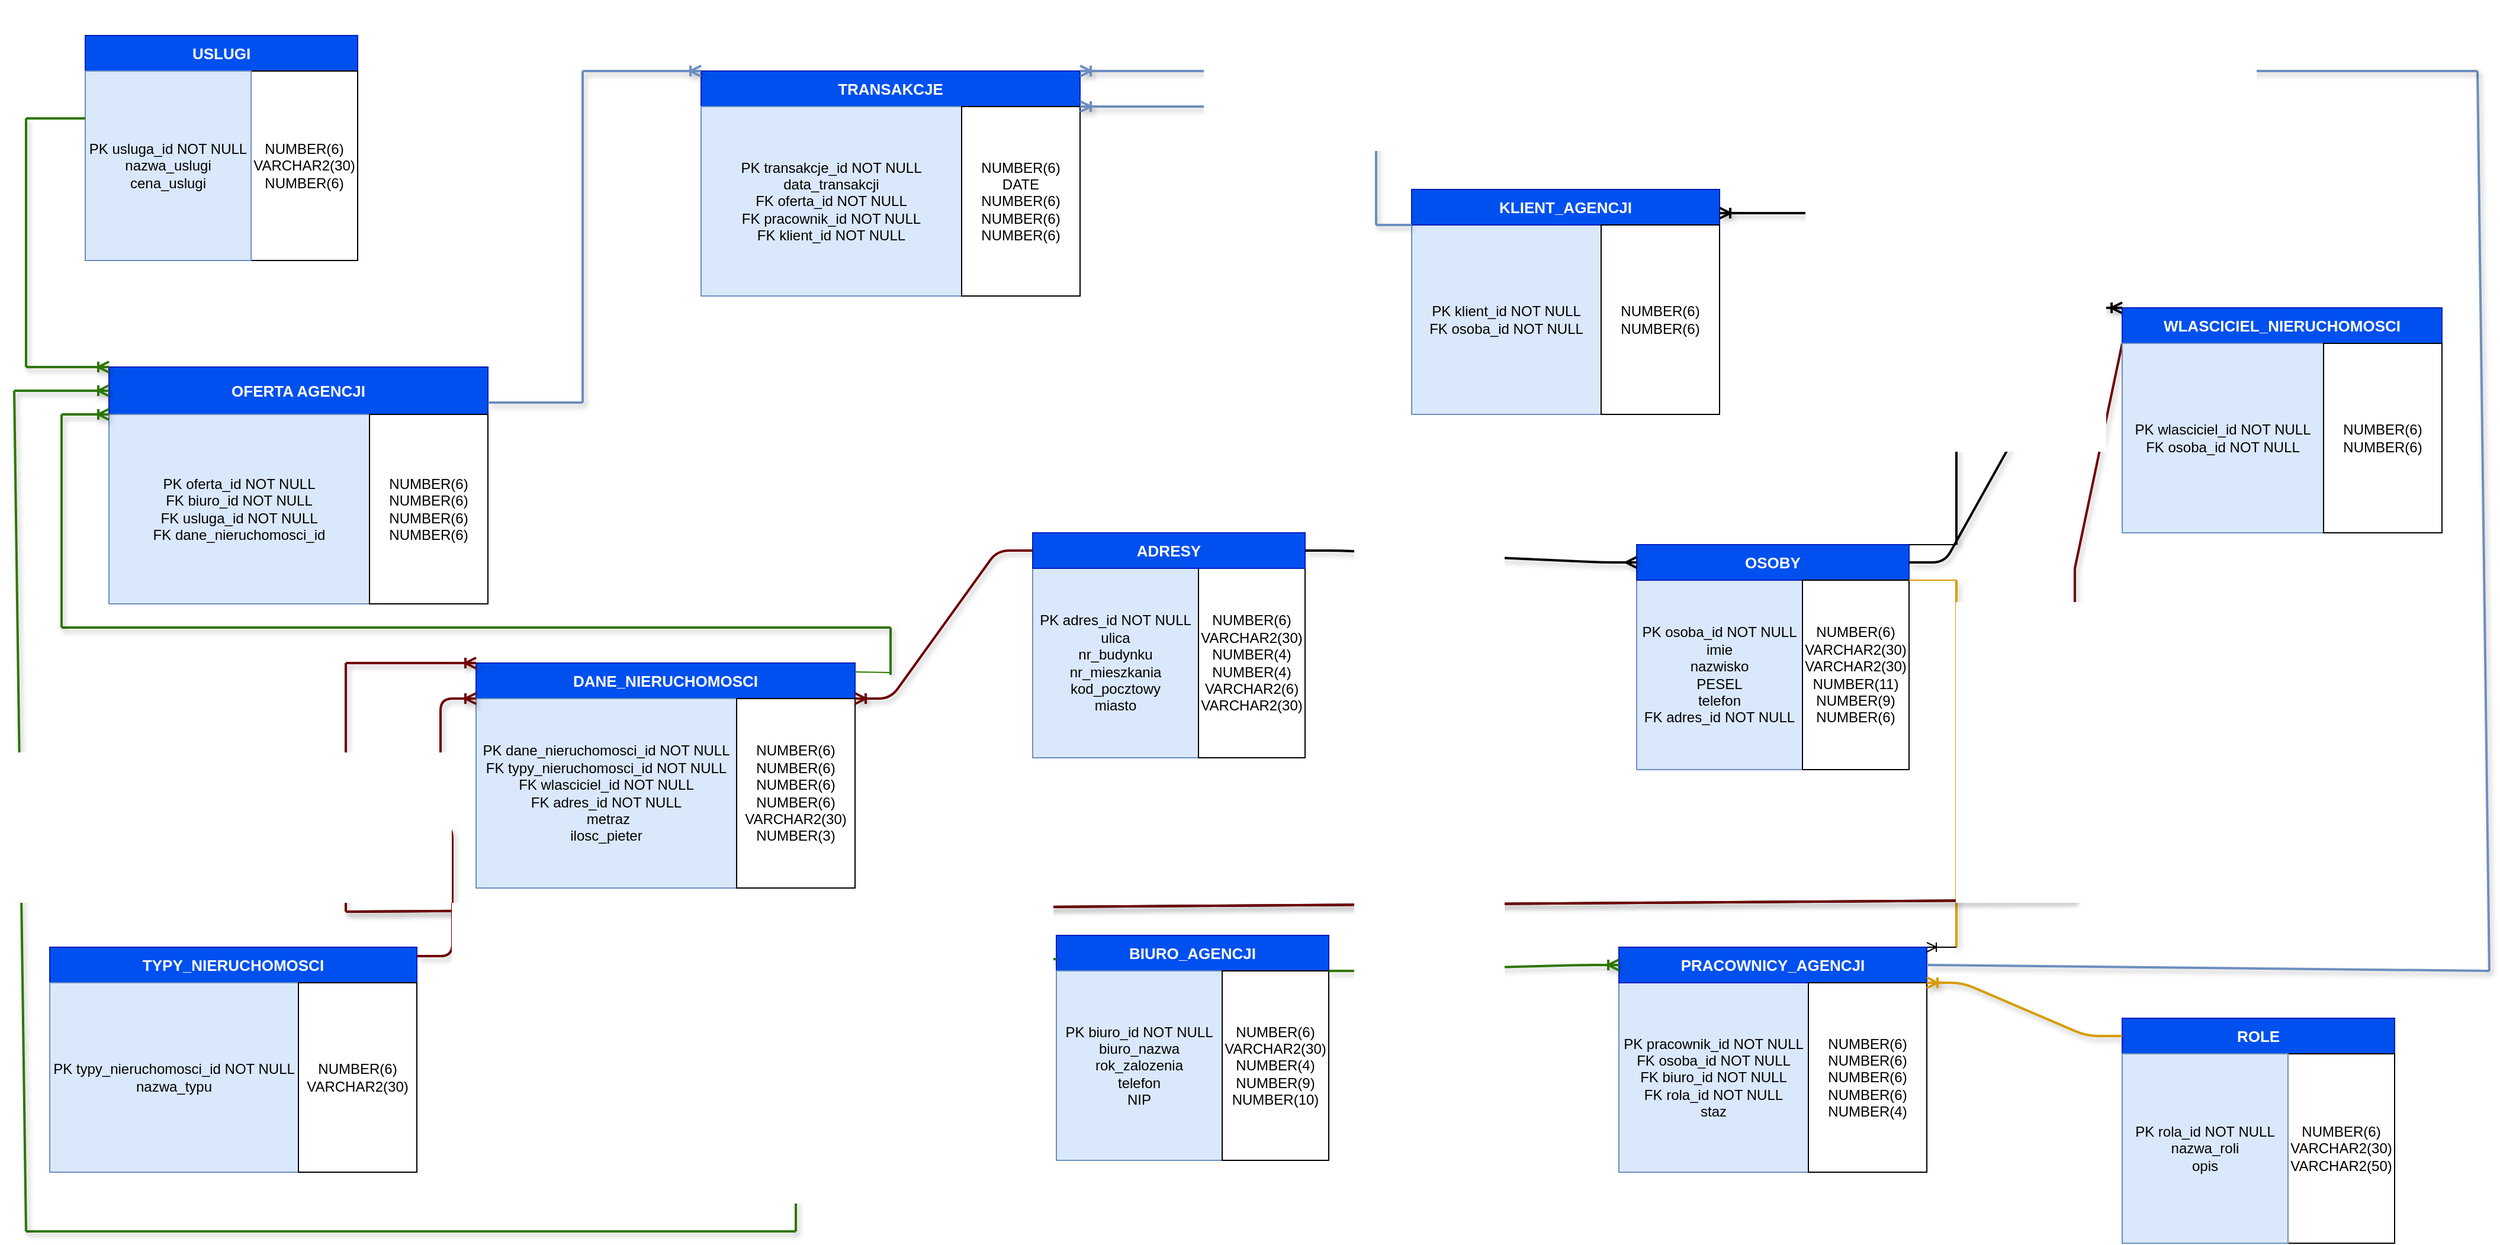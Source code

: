 <mxfile version="16.2.2" type="device"><diagram id="x3S8lb5ky8qLZGliVBQX" name="Page-1"><mxGraphModel dx="2844" dy="1474" grid="1" gridSize="10" guides="1" tooltips="1" connect="1" arrows="1" fold="1" page="1" pageScale="1" pageWidth="3300" pageHeight="4681" math="0" shadow="0"><root><mxCell id="0"/><mxCell id="1" parent="0"/><mxCell id="7Z5FyoVre9WC-14nDGA9-3" value="" style="group" parent="1" vertex="1" connectable="0"><mxGeometry x="1470" y="500" width="230" height="190" as="geometry"/></mxCell><mxCell id="DuKHvbXo3TppNZbiKY4A-8" value="PK osoba_id NOT NULL&lt;br&gt;imie&lt;br&gt;nazwisko&lt;br&gt;PESEL&lt;br&gt;telefon&lt;br&gt;FK adres_id NOT NULL" style="rounded=0;whiteSpace=wrap;html=1;fillColor=#dae8fc;strokeColor=#6c8ebf;" parent="7Z5FyoVre9WC-14nDGA9-3" vertex="1"><mxGeometry y="30" width="140" height="160" as="geometry"/></mxCell><mxCell id="DuKHvbXo3TppNZbiKY4A-10" value="OSOBY" style="rounded=0;whiteSpace=wrap;html=1;fillColor=#0050ef;strokeColor=#001DBC;fontStyle=1;fontSize=13;fontColor=#ffffff;" parent="7Z5FyoVre9WC-14nDGA9-3" vertex="1"><mxGeometry width="230" height="30" as="geometry"/></mxCell><mxCell id="DuKHvbXo3TppNZbiKY4A-11" value="NUMBER(6)&lt;br&gt;VARCHAR2(30)&lt;br&gt;VARCHAR2(30)&lt;br&gt;NUMBER(11)&lt;br&gt;NUMBER(9)&lt;br&gt;NUMBER(6)" style="rounded=0;whiteSpace=wrap;html=1;" parent="7Z5FyoVre9WC-14nDGA9-3" vertex="1"><mxGeometry x="140" y="30" width="90" height="160" as="geometry"/></mxCell><mxCell id="7Z5FyoVre9WC-14nDGA9-5" value="" style="group" parent="1" vertex="1" connectable="0"><mxGeometry x="980" y="830" width="230" height="190" as="geometry"/></mxCell><mxCell id="DuKHvbXo3TppNZbiKY4A-1" value="BIURO_AGENCJI" style="rounded=0;whiteSpace=wrap;html=1;fillColor=#0050ef;strokeColor=#001DBC;fontStyle=1;fontSize=13;fontColor=#ffffff;" parent="7Z5FyoVre9WC-14nDGA9-5" vertex="1"><mxGeometry width="230" height="30" as="geometry"/></mxCell><mxCell id="DuKHvbXo3TppNZbiKY4A-2" value="PK biuro_id NOT NULL&lt;br&gt;biuro_nazwa&lt;br&gt;rok_zalozenia&lt;br&gt;telefon&lt;br&gt;NIP" style="rounded=0;whiteSpace=wrap;html=1;fillColor=#dae8fc;strokeColor=#6c8ebf;" parent="7Z5FyoVre9WC-14nDGA9-5" vertex="1"><mxGeometry y="30" width="140" height="160" as="geometry"/></mxCell><mxCell id="DuKHvbXo3TppNZbiKY4A-3" value="NUMBER(6)&lt;br&gt;VARCHAR2(30)&lt;br&gt;NUMBER(4)&lt;br&gt;NUMBER(9)&lt;br&gt;NUMBER(10)" style="rounded=0;whiteSpace=wrap;html=1;" parent="7Z5FyoVre9WC-14nDGA9-5" vertex="1"><mxGeometry x="140" y="30" width="90" height="160" as="geometry"/></mxCell><mxCell id="7Z5FyoVre9WC-14nDGA9-6" value="" style="group" parent="1" vertex="1" connectable="0"><mxGeometry x="1455" y="840" width="260" height="190" as="geometry"/></mxCell><mxCell id="DuKHvbXo3TppNZbiKY4A-15" value="PK pracownik_id NOT NULL&lt;br&gt;FK osoba_id NOT NULL&lt;br&gt;FK biuro_id NOT NULL&lt;br&gt;FK rola_id NOT NULL&lt;br&gt;staz" style="rounded=0;whiteSpace=wrap;html=1;fillColor=#dae8fc;strokeColor=#6c8ebf;" parent="7Z5FyoVre9WC-14nDGA9-6" vertex="1"><mxGeometry y="30" width="160" height="160" as="geometry"/></mxCell><mxCell id="DuKHvbXo3TppNZbiKY4A-16" value="PRACOWNICY_AGENCJI" style="rounded=0;whiteSpace=wrap;html=1;fillColor=#0050ef;strokeColor=#001DBC;fontStyle=1;fontSize=13;fontColor=#ffffff;" parent="7Z5FyoVre9WC-14nDGA9-6" vertex="1"><mxGeometry width="260" height="30" as="geometry"/></mxCell><mxCell id="DuKHvbXo3TppNZbiKY4A-17" value="NUMBER(6)&lt;br&gt;NUMBER(6)&lt;br&gt;NUMBER(6)&lt;br&gt;NUMBER(6)&lt;br&gt;NUMBER(4)" style="rounded=0;whiteSpace=wrap;html=1;" parent="7Z5FyoVre9WC-14nDGA9-6" vertex="1"><mxGeometry x="160" y="30" width="100" height="160" as="geometry"/></mxCell><mxCell id="7Z5FyoVre9WC-14nDGA9-7" value="" style="group" parent="1" vertex="1" connectable="0"><mxGeometry x="1880" y="900" width="230" height="190" as="geometry"/></mxCell><mxCell id="DuKHvbXo3TppNZbiKY4A-12" value="ROLE" style="rounded=0;whiteSpace=wrap;html=1;fillColor=#0050ef;strokeColor=#001DBC;fontStyle=1;fontSize=13;fontColor=#ffffff;" parent="7Z5FyoVre9WC-14nDGA9-7" vertex="1"><mxGeometry width="230" height="30" as="geometry"/></mxCell><mxCell id="DuKHvbXo3TppNZbiKY4A-13" value="NUMBER(6)&lt;br&gt;VARCHAR2(30)&lt;br&gt;VARCHAR2(50)" style="rounded=0;whiteSpace=wrap;html=1;" parent="7Z5FyoVre9WC-14nDGA9-7" vertex="1"><mxGeometry x="140" y="30" width="90" height="160" as="geometry"/></mxCell><mxCell id="DuKHvbXo3TppNZbiKY4A-14" value="PK rola_id NOT NULL&lt;br&gt;nazwa_roli&lt;br&gt;opis" style="rounded=0;whiteSpace=wrap;html=1;fillColor=#dae8fc;strokeColor=#6c8ebf;" parent="7Z5FyoVre9WC-14nDGA9-7" vertex="1"><mxGeometry y="30" width="140" height="160" as="geometry"/></mxCell><mxCell id="7Z5FyoVre9WC-14nDGA9-8" value="" style="group" parent="1" vertex="1" connectable="0"><mxGeometry x="490" y="600" width="320" height="190" as="geometry"/></mxCell><mxCell id="DuKHvbXo3TppNZbiKY4A-33" value="DANE_NIERUCHOMOSCI" style="rounded=0;whiteSpace=wrap;html=1;fillColor=#0050ef;strokeColor=#001DBC;fontStyle=1;fontSize=13;fontColor=#ffffff;" parent="7Z5FyoVre9WC-14nDGA9-8" vertex="1"><mxGeometry width="320" height="30" as="geometry"/></mxCell><mxCell id="DuKHvbXo3TppNZbiKY4A-34" value="PK dane_nieruchomosci_id NOT NULL&lt;br&gt;FK typy_nieruchomosci_id NOT NULL&lt;br&gt;FK wlasciciel_id NOT NULL&lt;br&gt;FK adres_id NOT NULL&lt;br&gt;&amp;nbsp;metraz&lt;br&gt;ilosc_pieter" style="rounded=0;whiteSpace=wrap;html=1;fillColor=#dae8fc;strokeColor=#6c8ebf;" parent="7Z5FyoVre9WC-14nDGA9-8" vertex="1"><mxGeometry y="30" width="220" height="160" as="geometry"/></mxCell><mxCell id="DuKHvbXo3TppNZbiKY4A-35" value="NUMBER(6)&lt;br&gt;NUMBER(6)&lt;br&gt;NUMBER(6)&lt;br&gt;NUMBER(6)&lt;br&gt;VARCHAR2(30)&lt;br&gt;NUMBER(3)" style="rounded=0;whiteSpace=wrap;html=1;" parent="7Z5FyoVre9WC-14nDGA9-8" vertex="1"><mxGeometry x="220" y="30" width="100" height="160" as="geometry"/></mxCell><mxCell id="7Z5FyoVre9WC-14nDGA9-10" value="" style="group" parent="1" vertex="1" connectable="0"><mxGeometry x="130" y="840" width="310" height="190" as="geometry"/></mxCell><mxCell id="DuKHvbXo3TppNZbiKY4A-24" value="TYPY_NIERUCHOMOSCI" style="rounded=0;whiteSpace=wrap;html=1;fillColor=#0050ef;strokeColor=#001DBC;fontStyle=1;fontSize=13;fontColor=#ffffff;" parent="7Z5FyoVre9WC-14nDGA9-10" vertex="1"><mxGeometry width="310" height="30" as="geometry"/></mxCell><mxCell id="DuKHvbXo3TppNZbiKY4A-25" value="PK typy_nieruchomosci_id NOT NULL&lt;br&gt;nazwa_typu&lt;br&gt;" style="rounded=0;whiteSpace=wrap;html=1;fillColor=#dae8fc;strokeColor=#6c8ebf;" parent="7Z5FyoVre9WC-14nDGA9-10" vertex="1"><mxGeometry y="30" width="210" height="160" as="geometry"/></mxCell><mxCell id="DuKHvbXo3TppNZbiKY4A-26" value="NUMBER(6)&lt;br&gt;VARCHAR2(30)" style="rounded=0;whiteSpace=wrap;html=1;" parent="7Z5FyoVre9WC-14nDGA9-10" vertex="1"><mxGeometry x="210" y="30" width="100" height="160" as="geometry"/></mxCell><mxCell id="7Z5FyoVre9WC-14nDGA9-11" value="" style="group" parent="1" vertex="1" connectable="0"><mxGeometry x="1280" y="200" width="260" height="190" as="geometry"/></mxCell><mxCell id="DuKHvbXo3TppNZbiKY4A-30" value="PK klient_id NOT NULL&lt;br&gt;FK osoba_id NOT NULL" style="rounded=0;whiteSpace=wrap;html=1;fillColor=#dae8fc;strokeColor=#6c8ebf;container=0;" parent="7Z5FyoVre9WC-14nDGA9-11" vertex="1"><mxGeometry y="30" width="160" height="160" as="geometry"/></mxCell><mxCell id="DuKHvbXo3TppNZbiKY4A-31" value="KLIENT_AGENCJI" style="rounded=0;whiteSpace=wrap;html=1;fillColor=#0050ef;strokeColor=#001DBC;fontStyle=1;fontSize=13;fontColor=#ffffff;container=0;" parent="7Z5FyoVre9WC-14nDGA9-11" vertex="1"><mxGeometry width="260" height="30" as="geometry"/></mxCell><mxCell id="DuKHvbXo3TppNZbiKY4A-32" value="NUMBER(6)&lt;br&gt;NUMBER(6)" style="rounded=0;whiteSpace=wrap;html=1;container=0;" parent="7Z5FyoVre9WC-14nDGA9-11" vertex="1"><mxGeometry x="160" y="30" width="100" height="160" as="geometry"/></mxCell><mxCell id="7Z5FyoVre9WC-14nDGA9-12" value="" style="group" parent="1" vertex="1" connectable="0"><mxGeometry x="180" y="360" width="320" height="190" as="geometry"/></mxCell><mxCell id="DuKHvbXo3TppNZbiKY4A-21" value="OFERTA AGENCJI" style="rounded=0;whiteSpace=wrap;html=1;fillColor=#0050ef;strokeColor=#001DBC;fontStyle=1;fontSize=13;fontColor=#ffffff;" parent="7Z5FyoVre9WC-14nDGA9-12" vertex="1"><mxGeometry y="-10" width="320" height="40" as="geometry"/></mxCell><mxCell id="DuKHvbXo3TppNZbiKY4A-22" value="PK oferta_id NOT NULL&lt;br&gt;FK biuro_id NOT NULL&lt;br&gt;FK usluga_id NOT NULL&lt;br&gt;FK dane_nieruchomosci_id" style="rounded=0;whiteSpace=wrap;html=1;fillColor=#dae8fc;strokeColor=#6c8ebf;" parent="7Z5FyoVre9WC-14nDGA9-12" vertex="1"><mxGeometry y="30" width="220" height="160" as="geometry"/></mxCell><mxCell id="DuKHvbXo3TppNZbiKY4A-23" value="NUMBER(6)&lt;br&gt;NUMBER(6)&lt;br&gt;NUMBER(6)&lt;br&gt;NUMBER(6)" style="rounded=0;whiteSpace=wrap;html=1;" parent="7Z5FyoVre9WC-14nDGA9-12" vertex="1"><mxGeometry x="220" y="30" width="100" height="160" as="geometry"/></mxCell><mxCell id="7Z5FyoVre9WC-14nDGA9-13" value="" style="group" parent="1" vertex="1" connectable="0"><mxGeometry x="680" y="100" width="320" height="190" as="geometry"/></mxCell><mxCell id="DuKHvbXo3TppNZbiKY4A-36" value="TRANSAKCJE" style="rounded=0;whiteSpace=wrap;html=1;fillColor=#0050ef;strokeColor=#001DBC;fontSize=13;fontStyle=1;fontColor=#ffffff;" parent="7Z5FyoVre9WC-14nDGA9-13" vertex="1"><mxGeometry width="320" height="30" as="geometry"/></mxCell><mxCell id="DuKHvbXo3TppNZbiKY4A-37" value="PK transakcje_id NOT NULL&lt;br&gt;data_transakcji&lt;br&gt;FK oferta_id NOT NULL&lt;br&gt;FK pracownik_id NOT NULL&lt;br&gt;FK klient_id NOT NULL" style="rounded=0;whiteSpace=wrap;html=1;fillColor=#dae8fc;strokeColor=#6c8ebf;" parent="7Z5FyoVre9WC-14nDGA9-13" vertex="1"><mxGeometry y="30" width="220" height="160" as="geometry"/></mxCell><mxCell id="DuKHvbXo3TppNZbiKY4A-38" value="NUMBER(6)&lt;br&gt;DATE&lt;br&gt;NUMBER(6)&lt;br&gt;NUMBER(6)&lt;br&gt;NUMBER(6)" style="rounded=0;whiteSpace=wrap;html=1;" parent="7Z5FyoVre9WC-14nDGA9-13" vertex="1"><mxGeometry x="220" y="30" width="100" height="160" as="geometry"/></mxCell><mxCell id="7Z5FyoVre9WC-14nDGA9-14" value="" style="group" parent="1" vertex="1" connectable="0"><mxGeometry x="180" y="40" width="230" height="190" as="geometry"/></mxCell><mxCell id="DuKHvbXo3TppNZbiKY4A-18" value="USLUGI" style="rounded=0;whiteSpace=wrap;html=1;fillColor=#0050ef;strokeColor=#001DBC;fontStyle=1;fontSize=13;fontColor=#ffffff;" parent="7Z5FyoVre9WC-14nDGA9-14" vertex="1"><mxGeometry x="-20" y="30" width="230" height="30" as="geometry"/></mxCell><mxCell id="DuKHvbXo3TppNZbiKY4A-19" value="NUMBER(6)&lt;br&gt;VARCHAR2(30)&lt;br&gt;NUMBER(6)" style="rounded=0;whiteSpace=wrap;html=1;" parent="7Z5FyoVre9WC-14nDGA9-14" vertex="1"><mxGeometry x="120" y="60" width="90" height="160" as="geometry"/></mxCell><mxCell id="DuKHvbXo3TppNZbiKY4A-20" value="PK usluga_id NOT NULL&lt;br&gt;nazwa_uslugi&lt;br&gt;cena_uslugi" style="rounded=0;whiteSpace=wrap;html=1;fillColor=#dae8fc;strokeColor=#6c8ebf;" parent="7Z5FyoVre9WC-14nDGA9-14" vertex="1"><mxGeometry x="-20" y="60" width="140" height="160" as="geometry"/></mxCell><mxCell id="7Z5FyoVre9WC-14nDGA9-15" value="" style="group" parent="1" vertex="1" connectable="0"><mxGeometry x="960" y="490" width="230" height="190" as="geometry"/></mxCell><mxCell id="DuKHvbXo3TppNZbiKY4A-4" value="PK adres_id NOT NULL&lt;br&gt;ulica&lt;br&gt;nr_budynku&lt;br&gt;nr_mieszkania&lt;br&gt;kod_pocztowy&lt;br&gt;miasto" style="rounded=0;whiteSpace=wrap;html=1;fillColor=#dae8fc;strokeColor=#6c8ebf;container=0;" parent="7Z5FyoVre9WC-14nDGA9-15" vertex="1"><mxGeometry y="30" width="140" height="160" as="geometry"/></mxCell><mxCell id="DuKHvbXo3TppNZbiKY4A-5" value="NUMBER(6)&lt;br&gt;VARCHAR2(30)&lt;br&gt;NUMBER(4)&lt;br&gt;NUMBER(4)&lt;br&gt;VARCHAR2(6)&lt;br&gt;VARCHAR2(30)" style="rounded=0;whiteSpace=wrap;html=1;container=0;" parent="7Z5FyoVre9WC-14nDGA9-15" vertex="1"><mxGeometry x="140" y="30" width="90" height="160" as="geometry"/></mxCell><mxCell id="DuKHvbXo3TppNZbiKY4A-6" value="ADRESY" style="rounded=0;whiteSpace=wrap;html=1;fillColor=#0050ef;strokeColor=#001DBC;fontStyle=1;fontSize=13;fontColor=#ffffff;container=0;" parent="7Z5FyoVre9WC-14nDGA9-15" vertex="1"><mxGeometry width="230" height="30" as="geometry"/></mxCell><mxCell id="7Z5FyoVre9WC-14nDGA9-17" value="" style="edgeStyle=entityRelationEdgeStyle;fontSize=12;html=1;endArrow=ERmany;rounded=1;strokeColor=default;targetPerimeterSpacing=0;jumpSize=9;shadow=1;strokeWidth=2;" parent="1" source="DuKHvbXo3TppNZbiKY4A-6" target="DuKHvbXo3TppNZbiKY4A-10" edge="1"><mxGeometry width="100" height="100" relative="1" as="geometry"><mxPoint x="750" y="980" as="sourcePoint"/><mxPoint x="850" y="880" as="targetPoint"/></mxGeometry></mxCell><mxCell id="7Z5FyoVre9WC-14nDGA9-18" value="" style="edgeStyle=entityRelationEdgeStyle;fontSize=12;html=1;endArrow=ERoneToMany;rounded=1;exitX=0;exitY=0.5;exitDx=0;exitDy=0;entryX=1;entryY=0;entryDx=0;entryDy=0;strokeColor=#6F0000;targetPerimeterSpacing=0;jumpSize=9;shadow=1;strokeWidth=2;fillColor=#a20025;" parent="1" source="DuKHvbXo3TppNZbiKY4A-6" target="DuKHvbXo3TppNZbiKY4A-35" edge="1"><mxGeometry width="100" height="100" relative="1" as="geometry"><mxPoint x="750" y="980" as="sourcePoint"/><mxPoint x="850" y="880" as="targetPoint"/></mxGeometry></mxCell><mxCell id="7Z5FyoVre9WC-14nDGA9-20" value="" style="edgeStyle=entityRelationEdgeStyle;fontSize=12;html=1;endArrow=ERoneToMany;rounded=1;entryX=1;entryY=1;entryDx=0;entryDy=0;strokeColor=#d79b00;targetPerimeterSpacing=0;jumpSize=9;shadow=1;strokeWidth=2;fillColor=#ffcd28;gradientColor=#ffa500;" parent="1" source="DuKHvbXo3TppNZbiKY4A-12" target="DuKHvbXo3TppNZbiKY4A-16" edge="1"><mxGeometry width="100" height="100" relative="1" as="geometry"><mxPoint x="1630" y="1220" as="sourcePoint"/><mxPoint x="850" y="880" as="targetPoint"/></mxGeometry></mxCell><mxCell id="7Z5FyoVre9WC-14nDGA9-22" value="" style="edgeStyle=entityRelationEdgeStyle;fontSize=12;html=1;endArrow=ERoneToMany;rounded=1;exitX=1;exitY=0.25;exitDx=0;exitDy=0;entryX=0;entryY=0;entryDx=0;entryDy=0;entryPerimeter=0;strokeColor=#6F0000;targetPerimeterSpacing=0;jumpSize=9;shadow=1;strokeWidth=2;fillColor=#a20025;" parent="1" source="DuKHvbXo3TppNZbiKY4A-24" target="DuKHvbXo3TppNZbiKY4A-34" edge="1"><mxGeometry width="100" height="100" relative="1" as="geometry"><mxPoint x="750" y="980" as="sourcePoint"/><mxPoint x="850" y="880" as="targetPoint"/></mxGeometry></mxCell><mxCell id="7Z5FyoVre9WC-14nDGA9-32" value="" style="edgeStyle=entityRelationEdgeStyle;fontSize=12;html=1;endArrow=ERoneToMany;rounded=1;entryX=0;entryY=0;entryDx=0;entryDy=0;strokeColor=default;targetPerimeterSpacing=0;jumpSize=9;shadow=1;strokeWidth=2;" parent="1" source="DuKHvbXo3TppNZbiKY4A-10" target="DuKHvbXo3TppNZbiKY4A-27" edge="1"><mxGeometry width="100" height="100" relative="1" as="geometry"><mxPoint x="950" y="780" as="sourcePoint"/><mxPoint x="1050" y="680" as="targetPoint"/></mxGeometry></mxCell><mxCell id="7Z5FyoVre9WC-14nDGA9-33" value="" style="edgeStyle=entityRelationEdgeStyle;fontSize=12;html=1;endArrow=ERoneToMany;rounded=1;exitX=1;exitY=1;exitDx=0;exitDy=0;strokeColor=#2D7600;targetPerimeterSpacing=0;jumpSize=9;shadow=1;strokeWidth=2;fillColor=#60a917;" parent="1" source="DuKHvbXo3TppNZbiKY4A-1" target="DuKHvbXo3TppNZbiKY4A-16" edge="1"><mxGeometry width="100" height="100" relative="1" as="geometry"><mxPoint x="950" y="580" as="sourcePoint"/><mxPoint x="1050" y="480" as="targetPoint"/></mxGeometry></mxCell><mxCell id="7Z5FyoVre9WC-14nDGA9-41" value="" style="endArrow=none;html=1;rounded=1;exitX=1;exitY=0.5;exitDx=0;exitDy=0;strokeColor=#6c8ebf;targetPerimeterSpacing=0;jumpSize=9;shadow=1;strokeWidth=2;fillColor=#dae8fc;gradientColor=#7ea6e0;" parent="1" source="DuKHvbXo3TppNZbiKY4A-16" edge="1"><mxGeometry relative="1" as="geometry"><mxPoint x="1810" y="855" as="sourcePoint"/><mxPoint x="2190" y="860" as="targetPoint"/></mxGeometry></mxCell><mxCell id="7Z5FyoVre9WC-14nDGA9-42" value="" style="endArrow=none;html=1;rounded=1;strokeColor=#6c8ebf;targetPerimeterSpacing=0;jumpSize=9;shadow=1;strokeWidth=2;fillColor=#dae8fc;gradientColor=#7ea6e0;" parent="1" edge="1"><mxGeometry relative="1" as="geometry"><mxPoint x="2190" y="860" as="sourcePoint"/><mxPoint x="2180" y="100" as="targetPoint"/></mxGeometry></mxCell><mxCell id="7Z5FyoVre9WC-14nDGA9-43" value="" style="endArrow=ERoneToMany;html=1;rounded=1;entryX=1;entryY=0;entryDx=0;entryDy=0;startArrow=none;startFill=0;endFill=0;entryPerimeter=0;strokeColor=#6c8ebf;targetPerimeterSpacing=0;jumpSize=9;shadow=1;strokeWidth=2;fillColor=#dae8fc;gradientColor=#7ea6e0;" parent="1" target="DuKHvbXo3TppNZbiKY4A-36" edge="1"><mxGeometry relative="1" as="geometry"><mxPoint x="2180" y="100" as="sourcePoint"/><mxPoint x="1540" y="730" as="targetPoint"/></mxGeometry></mxCell><mxCell id="7Z5FyoVre9WC-14nDGA9-44" value="" style="endArrow=none;html=1;rounded=0;exitX=1;exitY=0;exitDx=0;exitDy=0;" parent="1" source="DuKHvbXo3TppNZbiKY4A-10" edge="1"><mxGeometry relative="1" as="geometry"><mxPoint x="1380" y="730" as="sourcePoint"/><mxPoint x="1740" y="500" as="targetPoint"/></mxGeometry></mxCell><mxCell id="7Z5FyoVre9WC-14nDGA9-45" value="" style="endArrow=none;html=1;rounded=1;strokeColor=default;targetPerimeterSpacing=0;jumpSize=9;shadow=1;strokeWidth=2;" parent="1" edge="1"><mxGeometry relative="1" as="geometry"><mxPoint x="1740" y="500" as="sourcePoint"/><mxPoint x="1740" y="220" as="targetPoint"/></mxGeometry></mxCell><mxCell id="7Z5FyoVre9WC-14nDGA9-46" value="" style="endArrow=ERoneToMany;html=1;rounded=1;endFill=0;strokeColor=default;targetPerimeterSpacing=0;jumpSize=9;shadow=1;strokeWidth=2;" parent="1" edge="1"><mxGeometry relative="1" as="geometry"><mxPoint x="1740" y="220" as="sourcePoint"/><mxPoint x="1540" y="220" as="targetPoint"/></mxGeometry></mxCell><mxCell id="7Z5FyoVre9WC-14nDGA9-54" value="" style="endArrow=none;html=1;rounded=0;exitX=1;exitY=0.25;exitDx=0;exitDy=0;fillColor=#60a917;strokeColor=#2D7600;" parent="1" source="DuKHvbXo3TppNZbiKY4A-33" edge="1"><mxGeometry relative="1" as="geometry"><mxPoint x="810" y="530" as="sourcePoint"/><mxPoint x="840" y="608" as="targetPoint"/></mxGeometry></mxCell><mxCell id="7Z5FyoVre9WC-14nDGA9-60" value="" style="endArrow=none;html=1;rounded=1;strokeColor=#6c8ebf;targetPerimeterSpacing=0;jumpSize=9;shadow=1;strokeWidth=2;fillColor=#dae8fc;gradientColor=#7ea6e0;" parent="1" edge="1"><mxGeometry relative="1" as="geometry"><mxPoint x="580" y="380" as="sourcePoint"/><mxPoint x="580" y="100" as="targetPoint"/></mxGeometry></mxCell><mxCell id="7Z5FyoVre9WC-14nDGA9-61" value="" style="endArrow=none;html=1;rounded=1;entryX=1;entryY=0.75;entryDx=0;entryDy=0;targetPerimeterSpacing=0;jumpSize=9;shadow=1;strokeWidth=2;fillColor=#dae8fc;gradientColor=#7ea6e0;strokeColor=#6c8ebf;" parent="1" target="DuKHvbXo3TppNZbiKY4A-21" edge="1"><mxGeometry relative="1" as="geometry"><mxPoint x="580" y="380" as="sourcePoint"/><mxPoint x="970" y="530" as="targetPoint"/></mxGeometry></mxCell><mxCell id="7Z5FyoVre9WC-14nDGA9-62" value="" style="endArrow=none;html=1;rounded=1;endFill=0;startArrow=ERoneToMany;startFill=0;strokeColor=#6c8ebf;targetPerimeterSpacing=0;jumpSize=9;shadow=1;strokeWidth=2;fillColor=#dae8fc;gradientColor=#7ea6e0;" parent="1" edge="1"><mxGeometry relative="1" as="geometry"><mxPoint x="680" y="100" as="sourcePoint"/><mxPoint x="580" y="100" as="targetPoint"/></mxGeometry></mxCell><mxCell id="7Z5FyoVre9WC-14nDGA9-63" value="" style="endArrow=none;html=1;rounded=0;exitX=0;exitY=0.25;exitDx=0;exitDy=0;strokeWidth=2;fillColor=#60a917;strokeColor=#2D7600;" parent="1" source="DuKHvbXo3TppNZbiKY4A-20" edge="1"><mxGeometry relative="1" as="geometry"><mxPoint x="810" y="530" as="sourcePoint"/><mxPoint x="110" y="140" as="targetPoint"/></mxGeometry></mxCell><mxCell id="7Z5FyoVre9WC-14nDGA9-64" value="" style="endArrow=none;html=1;rounded=1;strokeColor=#2D7600;targetPerimeterSpacing=0;jumpSize=9;shadow=1;strokeWidth=2;fillColor=#60a917;" parent="1" edge="1"><mxGeometry relative="1" as="geometry"><mxPoint x="110" y="140" as="sourcePoint"/><mxPoint x="110" y="350" as="targetPoint"/></mxGeometry></mxCell><mxCell id="7Z5FyoVre9WC-14nDGA9-65" value="" style="endArrow=ERoneToMany;html=1;rounded=1;endFill=0;targetPerimeterSpacing=0;jumpSize=9;shadow=1;strokeWidth=2;fillColor=#60a917;strokeColor=#2D7600;" parent="1" edge="1"><mxGeometry relative="1" as="geometry"><mxPoint x="110" y="350" as="sourcePoint"/><mxPoint x="180" y="350" as="targetPoint"/></mxGeometry></mxCell><mxCell id="7Z5FyoVre9WC-14nDGA9-67" value="" style="endArrow=none;html=1;rounded=1;strokeColor=#2D7600;targetPerimeterSpacing=0;jumpSize=9;shadow=1;strokeWidth=2;fillColor=#60a917;" parent="1" edge="1"><mxGeometry relative="1" as="geometry"><mxPoint x="760" y="850" as="sourcePoint"/><mxPoint x="760" y="1080" as="targetPoint"/></mxGeometry></mxCell><mxCell id="7Z5FyoVre9WC-14nDGA9-68" value="" style="endArrow=none;html=1;rounded=1;strokeColor=#2D7600;targetPerimeterSpacing=0;jumpSize=9;shadow=1;strokeWidth=2;fillColor=#60a917;" parent="1" edge="1"><mxGeometry relative="1" as="geometry"><mxPoint x="760" y="850" as="sourcePoint"/><mxPoint x="980" y="850" as="targetPoint"/></mxGeometry></mxCell><mxCell id="7Z5FyoVre9WC-14nDGA9-69" value="" style="endArrow=none;html=1;rounded=1;strokeColor=#2D7600;targetPerimeterSpacing=0;jumpSize=9;shadow=1;strokeWidth=2;fillColor=#60a917;" parent="1" edge="1"><mxGeometry relative="1" as="geometry"><mxPoint x="760" y="1080" as="sourcePoint"/><mxPoint x="110" y="1080" as="targetPoint"/><Array as="points"/></mxGeometry></mxCell><mxCell id="7Z5FyoVre9WC-14nDGA9-70" value="" style="endArrow=none;html=1;rounded=1;strokeColor=#2D7600;targetPerimeterSpacing=0;jumpSize=9;shadow=1;strokeWidth=2;fillColor=#60a917;" parent="1" edge="1"><mxGeometry relative="1" as="geometry"><mxPoint x="110" y="1080" as="sourcePoint"/><mxPoint x="100" y="370" as="targetPoint"/></mxGeometry></mxCell><mxCell id="7Z5FyoVre9WC-14nDGA9-71" value="" style="endArrow=ERoneToMany;html=1;rounded=1;entryX=0;entryY=0.5;entryDx=0;entryDy=0;endFill=0;strokeColor=#2D7600;targetPerimeterSpacing=0;jumpSize=9;shadow=1;strokeWidth=2;fillColor=#60a917;" parent="1" target="DuKHvbXo3TppNZbiKY4A-21" edge="1"><mxGeometry relative="1" as="geometry"><mxPoint x="100" y="370" as="sourcePoint"/><mxPoint x="790" y="730" as="targetPoint"/></mxGeometry></mxCell><mxCell id="7Z5FyoVre9WC-14nDGA9-72" value="" style="endArrow=none;html=1;rounded=0;exitX=1;exitY=0;exitDx=0;exitDy=0;fillColor=#ffcd28;gradientColor=#ffa500;strokeColor=#d79b00;" parent="1" source="DuKHvbXo3TppNZbiKY4A-11" edge="1"><mxGeometry relative="1" as="geometry"><mxPoint x="1400" y="730" as="sourcePoint"/><mxPoint x="1740" y="530" as="targetPoint"/></mxGeometry></mxCell><mxCell id="7Z5FyoVre9WC-14nDGA9-73" value="" style="endArrow=none;html=1;rounded=1;strokeColor=#d79b00;targetPerimeterSpacing=0;jumpSize=9;shadow=1;strokeWidth=2;fillColor=#ffcd28;gradientColor=#ffa500;" parent="1" edge="1"><mxGeometry relative="1" as="geometry"><mxPoint x="1740" y="530" as="sourcePoint"/><mxPoint x="1740" y="840" as="targetPoint"/></mxGeometry></mxCell><mxCell id="7Z5FyoVre9WC-14nDGA9-74" value="" style="endArrow=none;html=1;rounded=0;exitX=1;exitY=0;exitDx=0;exitDy=0;endFill=0;startArrow=ERoneToMany;startFill=0;" parent="1" source="DuKHvbXo3TppNZbiKY4A-16" edge="1"><mxGeometry relative="1" as="geometry"><mxPoint x="1400" y="730" as="sourcePoint"/><mxPoint x="1740" y="840" as="targetPoint"/></mxGeometry></mxCell><mxCell id="7Z5FyoVre9WC-14nDGA9-77" value="" style="endArrow=ERoneToMany;html=1;rounded=1;entryX=1;entryY=1;entryDx=0;entryDy=0;endFill=0;strokeColor=#6c8ebf;targetPerimeterSpacing=0;jumpSize=9;shadow=1;strokeWidth=2;fillColor=#dae8fc;gradientColor=#7ea6e0;" parent="1" target="DuKHvbXo3TppNZbiKY4A-36" edge="1"><mxGeometry relative="1" as="geometry"><mxPoint x="1250" y="130" as="sourcePoint"/><mxPoint x="1530" y="530" as="targetPoint"/></mxGeometry></mxCell><mxCell id="7Z5FyoVre9WC-14nDGA9-78" value="" style="endArrow=none;html=1;rounded=1;entryX=0;entryY=0;entryDx=0;entryDy=0;strokeColor=#6F0000;targetPerimeterSpacing=0;jumpSize=9;shadow=1;strokeWidth=2;fillColor=#a20025;" parent="1" target="DuKHvbXo3TppNZbiKY4A-28" edge="1"><mxGeometry relative="1" as="geometry"><mxPoint x="1840" y="520" as="sourcePoint"/><mxPoint x="1880" y="520" as="targetPoint"/></mxGeometry></mxCell><mxCell id="7Z5FyoVre9WC-14nDGA9-79" value="" style="endArrow=none;html=1;rounded=1;strokeColor=#6F0000;targetPerimeterSpacing=0;jumpSize=9;shadow=1;strokeWidth=2;fillColor=#a20025;" parent="1" edge="1"><mxGeometry relative="1" as="geometry"><mxPoint x="1840" y="520" as="sourcePoint"/><mxPoint x="1840" y="800" as="targetPoint"/></mxGeometry></mxCell><mxCell id="7Z5FyoVre9WC-14nDGA9-80" value="" style="endArrow=none;html=1;rounded=1;strokeColor=default;targetPerimeterSpacing=0;jumpSize=9;shadow=1;strokeWidth=2;" parent="1" edge="1"><mxGeometry relative="1" as="geometry"><mxPoint x="380" y="810" as="sourcePoint"/><mxPoint x="1840" y="800" as="targetPoint"/></mxGeometry></mxCell><mxCell id="7Z5FyoVre9WC-14nDGA9-81" value="" style="endArrow=none;html=1;rounded=1;strokeColor=#6F0000;targetPerimeterSpacing=0;jumpSize=9;shadow=1;strokeWidth=2;fillColor=#a20025;" parent="1" edge="1"><mxGeometry relative="1" as="geometry"><mxPoint x="380" y="810" as="sourcePoint"/><mxPoint x="380" y="600" as="targetPoint"/></mxGeometry></mxCell><mxCell id="7Z5FyoVre9WC-14nDGA9-83" value="" style="endArrow=ERoneToMany;html=1;rounded=1;entryX=0;entryY=0;entryDx=0;entryDy=0;endFill=0;strokeColor=#6F0000;targetPerimeterSpacing=0;jumpSize=9;shadow=1;strokeWidth=2;fillColor=#a20025;" parent="1" target="DuKHvbXo3TppNZbiKY4A-33" edge="1"><mxGeometry relative="1" as="geometry"><mxPoint x="380" y="600" as="sourcePoint"/><mxPoint x="1170" y="530" as="targetPoint"/></mxGeometry></mxCell><mxCell id="hESz-SWJn3DebIj4tfWo-1" value="" style="endArrow=none;html=1;rounded=1;strokeColor=#2D7600;targetPerimeterSpacing=0;jumpSize=9;shadow=1;strokeWidth=2;fillColor=#60a917;" parent="1" edge="1"><mxGeometry relative="1" as="geometry"><mxPoint x="840" y="570" as="sourcePoint"/><mxPoint x="840" y="610" as="targetPoint"/></mxGeometry></mxCell><mxCell id="hESz-SWJn3DebIj4tfWo-2" value="" style="endArrow=none;html=1;rounded=1;strokeColor=#2D7600;targetPerimeterSpacing=0;jumpSize=9;shadow=1;strokeWidth=2;fillColor=#60a917;" parent="1" edge="1"><mxGeometry relative="1" as="geometry"><mxPoint x="140" y="570" as="sourcePoint"/><mxPoint x="840" y="570" as="targetPoint"/></mxGeometry></mxCell><mxCell id="hESz-SWJn3DebIj4tfWo-3" value="" style="endArrow=none;html=1;rounded=1;strokeColor=#2D7600;targetPerimeterSpacing=0;jumpSize=9;shadow=1;strokeWidth=2;fillColor=#60a917;" parent="1" edge="1"><mxGeometry relative="1" as="geometry"><mxPoint x="140" y="570" as="sourcePoint"/><mxPoint x="140" y="390" as="targetPoint"/></mxGeometry></mxCell><mxCell id="hESz-SWJn3DebIj4tfWo-4" value="" style="endArrow=ERoneToMany;html=1;rounded=1;entryX=0;entryY=0;entryDx=0;entryDy=0;endFill=0;targetPerimeterSpacing=0;jumpSize=9;shadow=1;strokeWidth=2;fillColor=#60a917;strokeColor=#2D7600;" parent="1" target="DuKHvbXo3TppNZbiKY4A-22" edge="1"><mxGeometry relative="1" as="geometry"><mxPoint x="140" y="390" as="sourcePoint"/><mxPoint x="680" y="480" as="targetPoint"/></mxGeometry></mxCell><mxCell id="lcIobSWoH8injiLdjVr2-1" value="" style="endArrow=none;html=1;rounded=1;shadow=1;targetPerimeterSpacing=0;strokeColor=#6c8ebf;strokeWidth=2;jumpSize=9;fillColor=#dae8fc;gradientColor=#7ea6e0;" edge="1" parent="1"><mxGeometry width="50" height="50" relative="1" as="geometry"><mxPoint x="1250" y="230" as="sourcePoint"/><mxPoint x="1250" y="130" as="targetPoint"/></mxGeometry></mxCell><mxCell id="lcIobSWoH8injiLdjVr2-2" value="" style="endArrow=none;html=1;rounded=1;shadow=1;targetPerimeterSpacing=0;strokeColor=#6c8ebf;strokeWidth=2;jumpSize=9;entryX=0;entryY=1;entryDx=0;entryDy=0;fillColor=#dae8fc;gradientColor=#7ea6e0;" edge="1" parent="1" target="DuKHvbXo3TppNZbiKY4A-31"><mxGeometry width="50" height="50" relative="1" as="geometry"><mxPoint x="1250" y="230" as="sourcePoint"/><mxPoint x="1280" y="310" as="targetPoint"/><Array as="points"/></mxGeometry></mxCell><mxCell id="lcIobSWoH8injiLdjVr2-5" value="" style="endArrow=none;html=1;rounded=1;strokeColor=#6F0000;targetPerimeterSpacing=0;jumpSize=9;shadow=1;strokeWidth=2;fillColor=#a20025;" edge="1" parent="1"><mxGeometry relative="1" as="geometry"><mxPoint x="380" y="810" as="sourcePoint"/><mxPoint x="1840" y="800" as="targetPoint"/></mxGeometry></mxCell><mxCell id="DuKHvbXo3TppNZbiKY4A-27" value="WLASCICIEL_NIERUCHOMOSCI" style="rounded=0;whiteSpace=wrap;html=1;fillColor=#0050ef;strokeColor=#001DBC;fontStyle=1;fontSize=13;fontColor=#ffffff;" parent="1" vertex="1"><mxGeometry x="1880" y="300" width="270" height="30" as="geometry"/></mxCell><mxCell id="DuKHvbXo3TppNZbiKY4A-28" value="PK wlasciciel_id NOT NULL&lt;br&gt;FK osoba_id NOT NULL" style="rounded=0;whiteSpace=wrap;html=1;fillColor=#dae8fc;strokeColor=#6c8ebf;" parent="1" vertex="1"><mxGeometry x="1880" y="330" width="170" height="160" as="geometry"/></mxCell><mxCell id="DuKHvbXo3TppNZbiKY4A-29" value="NUMBER(6)&lt;br&gt;NUMBER(6)" style="rounded=0;whiteSpace=wrap;html=1;" parent="1" vertex="1"><mxGeometry x="2050" y="330" width="100" height="160" as="geometry"/></mxCell></root></mxGraphModel></diagram></mxfile>